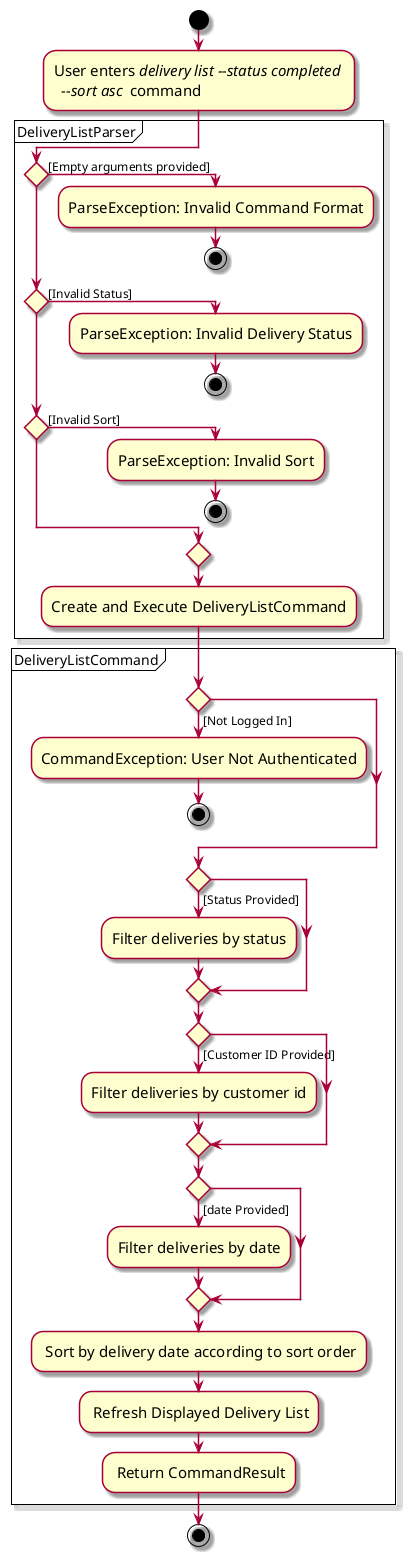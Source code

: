 @startuml
skin rose
skinparam ActivityFontSize 15
skinparam ArrowFontSize 12

!pragma useVerticalIf on
start
:User enters <i>delivery list --status completed \n <i> --sort asc </i> command;
partition DeliveryListParser {
    if () then ([Empty arguments provided])
        :ParseException: Invalid Command Format;
        stop
    elseif () then ([Invalid Status])
        :ParseException: Invalid Delivery Status;
        stop
    elseif () then ([Invalid Sort])
        :ParseException: Invalid Sort;
        stop
    endif
    :Create and Execute DeliveryListCommand;
}

partition DeliveryListCommand {
    if () then ([Not Logged In])
        :CommandException: User Not Authenticated;
        stop
    endif

    if () then ([Status Provided])
        :Filter deliveries by status;
    endif

    if () then ([Customer ID Provided])
        :Filter deliveries by customer id;
    endif
    if () then ([date Provided])
        :Filter deliveries by date;
    endif
        : Sort by delivery date according to sort order;
        : Refresh Displayed Delivery List;
        : Return CommandResult;
}

stop

@enduml
